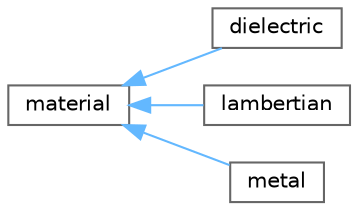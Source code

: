 digraph "Graphical Class Hierarchy"
{
 // LATEX_PDF_SIZE
  bgcolor="transparent";
  edge [fontname=Helvetica,fontsize=10,labelfontname=Helvetica,labelfontsize=10];
  node [fontname=Helvetica,fontsize=10,shape=box,height=0.2,width=0.4];
  rankdir="LR";
  Node0 [id="Node000000",label="material",height=0.2,width=0.4,color="grey40", fillcolor="white", style="filled",URL="$classmaterial.html",tooltip=" "];
  Node0 -> Node1 [id="edge5_Node000000_Node000001",dir="back",color="steelblue1",style="solid",tooltip=" "];
  Node1 [id="Node000001",label="dielectric",height=0.2,width=0.4,color="grey40", fillcolor="white", style="filled",URL="$classdielectric.html",tooltip=" "];
  Node0 -> Node2 [id="edge6_Node000000_Node000002",dir="back",color="steelblue1",style="solid",tooltip=" "];
  Node2 [id="Node000002",label="lambertian",height=0.2,width=0.4,color="grey40", fillcolor="white", style="filled",URL="$classlambertian.html",tooltip=" "];
  Node0 -> Node3 [id="edge7_Node000000_Node000003",dir="back",color="steelblue1",style="solid",tooltip=" "];
  Node3 [id="Node000003",label="metal",height=0.2,width=0.4,color="grey40", fillcolor="white", style="filled",URL="$classmetal.html",tooltip=" "];
}
